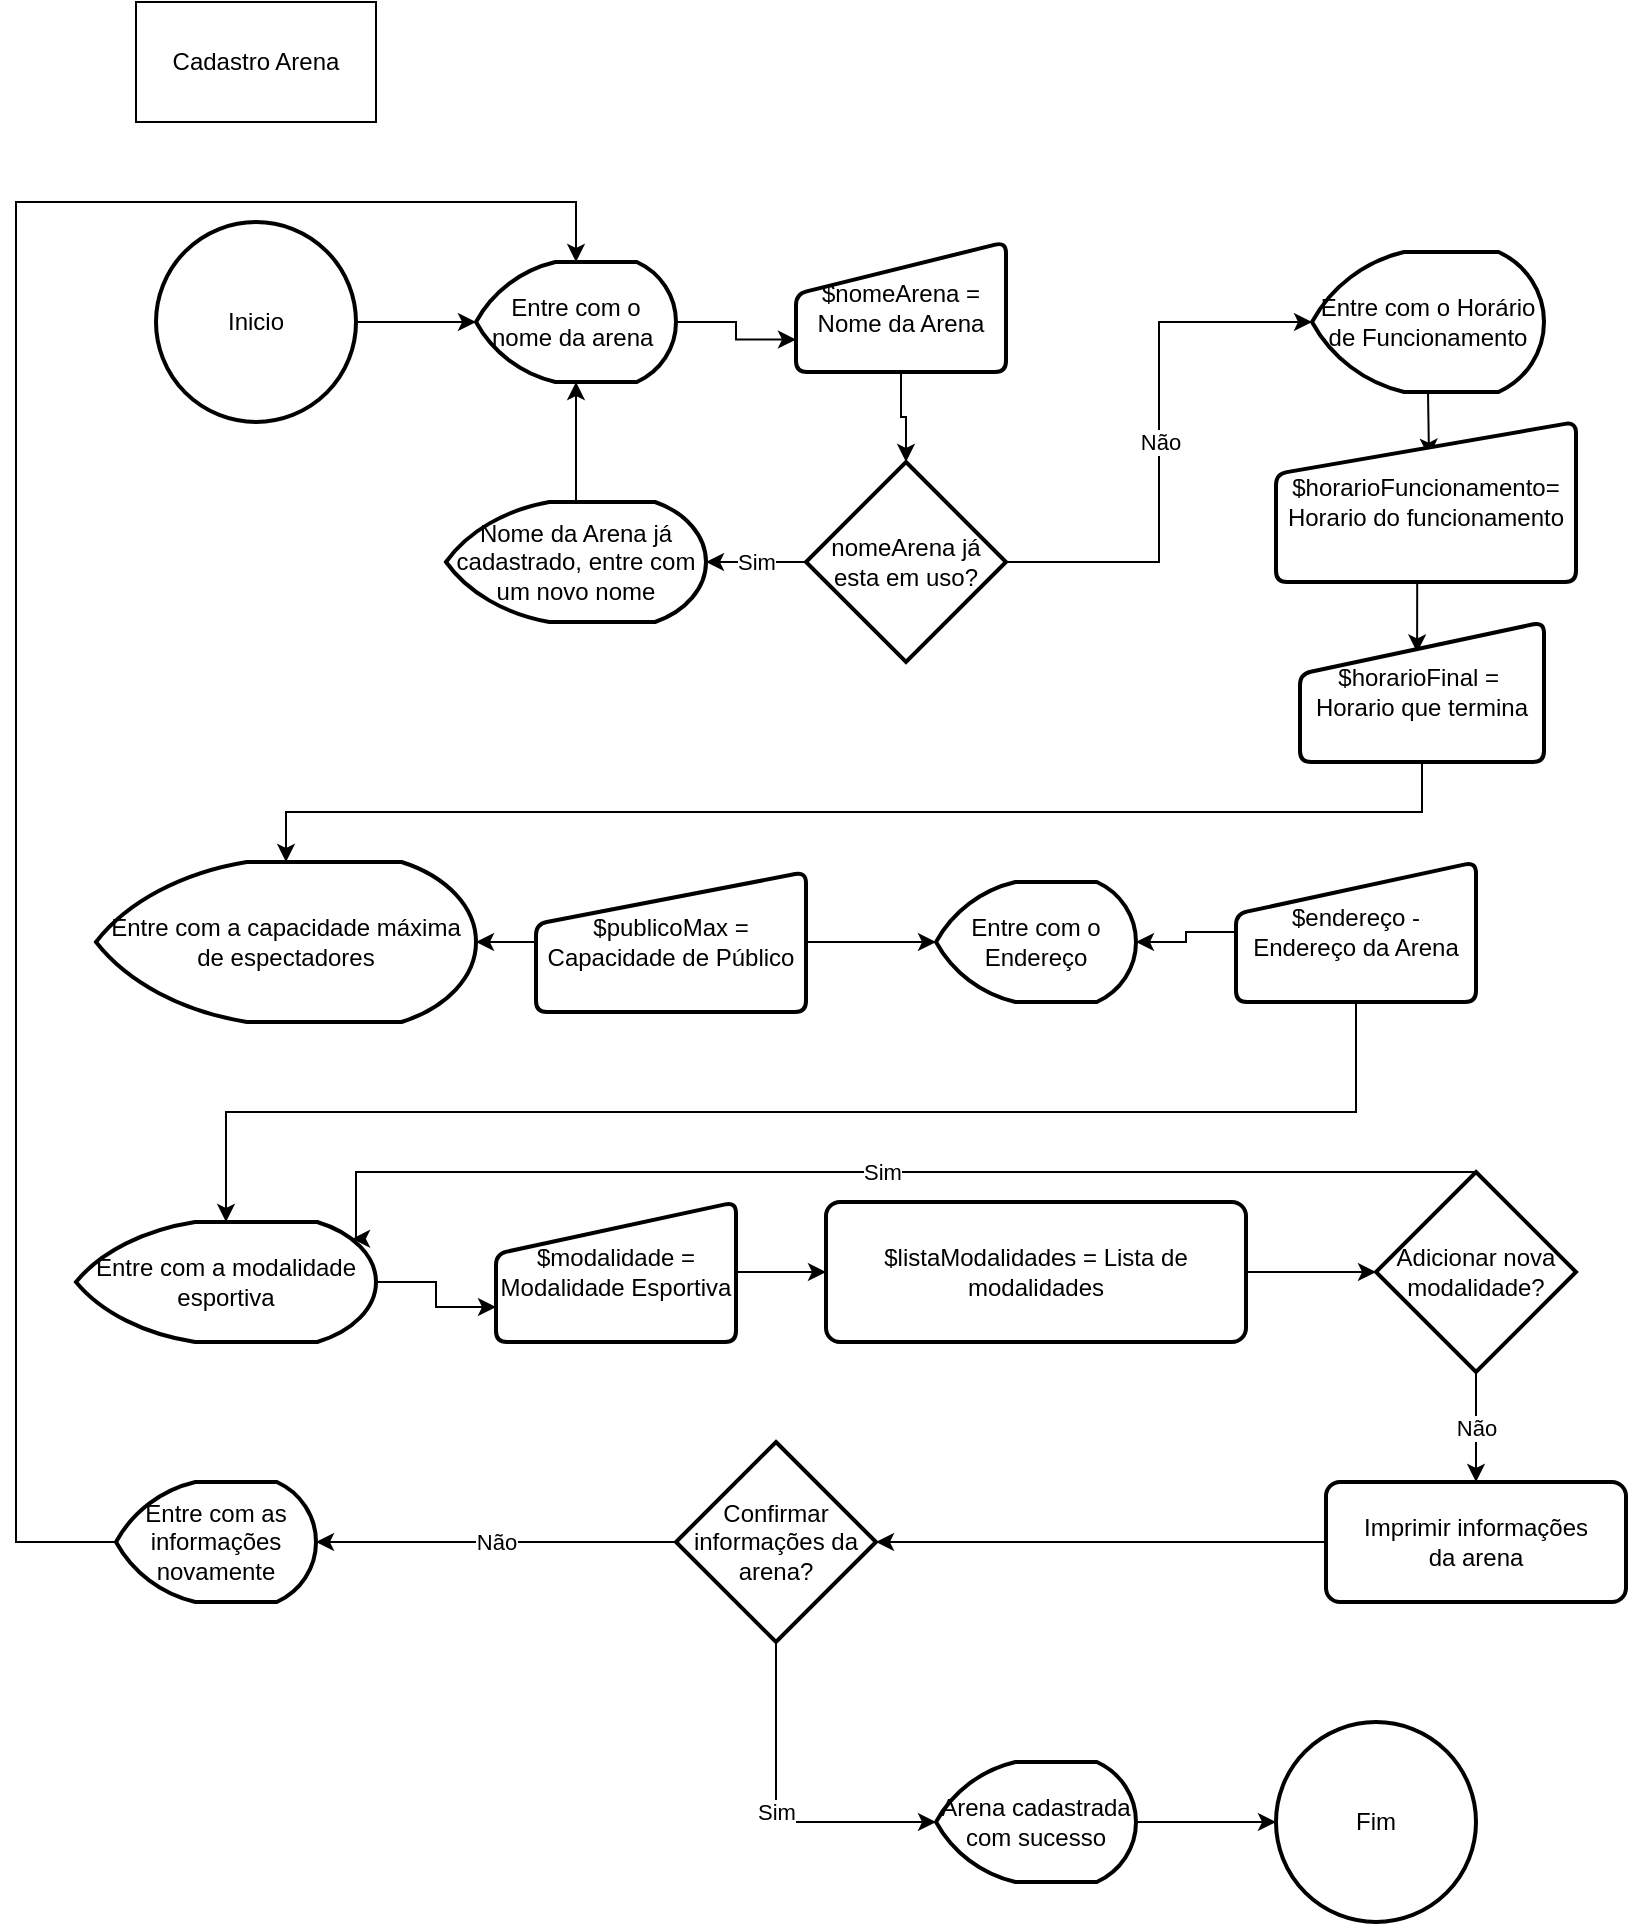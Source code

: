 <mxfile version="15.1.2" type="device"><diagram id="eWp8tuy4EXJuhjeVzsrw" name="Page-1"><mxGraphModel dx="2009" dy="1933" grid="1" gridSize="10" guides="1" tooltips="1" connect="1" arrows="1" fold="1" page="1" pageScale="1" pageWidth="827" pageHeight="1169" math="0" shadow="0"><root><mxCell id="0"/><mxCell id="1" parent="0"/><mxCell id="XS5BLIAlzN0cpVAt3MRd-1" value="Cadastro Arena" style="rounded=0;whiteSpace=wrap;html=1;" vertex="1" parent="1"><mxGeometry x="-160" y="-1110" width="120" height="60" as="geometry"/></mxCell><mxCell id="XS5BLIAlzN0cpVAt3MRd-4" style="edgeStyle=orthogonalEdgeStyle;rounded=0;orthogonalLoop=1;jettySize=auto;html=1;exitX=1;exitY=0.5;exitDx=0;exitDy=0;exitPerimeter=0;entryX=0;entryY=0.5;entryDx=0;entryDy=0;entryPerimeter=0;" edge="1" parent="1" source="XS5BLIAlzN0cpVAt3MRd-2" target="XS5BLIAlzN0cpVAt3MRd-3"><mxGeometry relative="1" as="geometry"/></mxCell><mxCell id="XS5BLIAlzN0cpVAt3MRd-2" value="Inicio" style="strokeWidth=2;html=1;shape=mxgraph.flowchart.start_2;whiteSpace=wrap;" vertex="1" parent="1"><mxGeometry x="-150" y="-1000" width="100" height="100" as="geometry"/></mxCell><mxCell id="XS5BLIAlzN0cpVAt3MRd-5" style="edgeStyle=orthogonalEdgeStyle;rounded=0;orthogonalLoop=1;jettySize=auto;html=1;exitX=1;exitY=0.5;exitDx=0;exitDy=0;exitPerimeter=0;entryX=0;entryY=0.75;entryDx=0;entryDy=0;" edge="1" parent="1" source="XS5BLIAlzN0cpVAt3MRd-3" target="XS5BLIAlzN0cpVAt3MRd-57"><mxGeometry relative="1" as="geometry"><mxPoint x="167.25" y="-950" as="targetPoint"/></mxGeometry></mxCell><mxCell id="XS5BLIAlzN0cpVAt3MRd-3" value="Entre com o nome da arena&amp;nbsp;" style="strokeWidth=2;html=1;shape=mxgraph.flowchart.display;whiteSpace=wrap;" vertex="1" parent="1"><mxGeometry x="10" y="-980" width="100" height="60" as="geometry"/></mxCell><mxCell id="XS5BLIAlzN0cpVAt3MRd-7" style="edgeStyle=orthogonalEdgeStyle;rounded=0;orthogonalLoop=1;jettySize=auto;html=1;exitX=0.5;exitY=1;exitDx=0;exitDy=0;entryX=0.5;entryY=0;entryDx=0;entryDy=0;entryPerimeter=0;" edge="1" parent="1" source="XS5BLIAlzN0cpVAt3MRd-57" target="XS5BLIAlzN0cpVAt3MRd-8"><mxGeometry relative="1" as="geometry"><mxPoint x="225" y="-880" as="targetPoint"/><mxPoint x="225" y="-920" as="sourcePoint"/></mxGeometry></mxCell><mxCell id="XS5BLIAlzN0cpVAt3MRd-9" value="Sim" style="edgeStyle=orthogonalEdgeStyle;rounded=0;orthogonalLoop=1;jettySize=auto;html=1;exitX=0;exitY=0.5;exitDx=0;exitDy=0;exitPerimeter=0;entryX=1;entryY=0.5;entryDx=0;entryDy=0;entryPerimeter=0;" edge="1" parent="1" source="XS5BLIAlzN0cpVAt3MRd-8" target="XS5BLIAlzN0cpVAt3MRd-10"><mxGeometry relative="1" as="geometry"><mxPoint x="70" y="-830" as="targetPoint"/></mxGeometry></mxCell><mxCell id="XS5BLIAlzN0cpVAt3MRd-12" value="Não" style="edgeStyle=orthogonalEdgeStyle;rounded=0;orthogonalLoop=1;jettySize=auto;html=1;exitX=1;exitY=0.5;exitDx=0;exitDy=0;exitPerimeter=0;entryX=0;entryY=0.5;entryDx=0;entryDy=0;entryPerimeter=0;" edge="1" parent="1" source="XS5BLIAlzN0cpVAt3MRd-8" target="XS5BLIAlzN0cpVAt3MRd-13"><mxGeometry relative="1" as="geometry"><mxPoint x="350" y="-830" as="targetPoint"/></mxGeometry></mxCell><mxCell id="XS5BLIAlzN0cpVAt3MRd-8" value="nomeArena já esta em uso?" style="strokeWidth=2;html=1;shape=mxgraph.flowchart.decision;whiteSpace=wrap;" vertex="1" parent="1"><mxGeometry x="175" y="-880" width="100" height="100" as="geometry"/></mxCell><mxCell id="XS5BLIAlzN0cpVAt3MRd-11" style="edgeStyle=orthogonalEdgeStyle;rounded=0;orthogonalLoop=1;jettySize=auto;html=1;exitX=0.5;exitY=0;exitDx=0;exitDy=0;exitPerimeter=0;entryX=0.5;entryY=1;entryDx=0;entryDy=0;entryPerimeter=0;" edge="1" parent="1" source="XS5BLIAlzN0cpVAt3MRd-10" target="XS5BLIAlzN0cpVAt3MRd-3"><mxGeometry relative="1" as="geometry"/></mxCell><mxCell id="XS5BLIAlzN0cpVAt3MRd-10" value="Nome da Arena já cadastrado, entre com um novo nome" style="strokeWidth=2;html=1;shape=mxgraph.flowchart.display;whiteSpace=wrap;" vertex="1" parent="1"><mxGeometry x="-5" y="-860" width="130" height="60" as="geometry"/></mxCell><mxCell id="XS5BLIAlzN0cpVAt3MRd-14" style="edgeStyle=orthogonalEdgeStyle;rounded=0;orthogonalLoop=1;jettySize=auto;html=1;exitX=0.5;exitY=1;exitDx=0;exitDy=0;exitPerimeter=0;entryX=0.51;entryY=0.217;entryDx=0;entryDy=0;entryPerimeter=0;" edge="1" parent="1" source="XS5BLIAlzN0cpVAt3MRd-13" target="XS5BLIAlzN0cpVAt3MRd-15"><mxGeometry relative="1" as="geometry"><mxPoint x="472" y="-880" as="targetPoint"/></mxGeometry></mxCell><mxCell id="XS5BLIAlzN0cpVAt3MRd-13" value="Entre com o Horário de Funcionamento" style="strokeWidth=2;html=1;shape=mxgraph.flowchart.display;whiteSpace=wrap;" vertex="1" parent="1"><mxGeometry x="428" y="-985" width="116" height="70" as="geometry"/></mxCell><mxCell id="XS5BLIAlzN0cpVAt3MRd-16" style="edgeStyle=orthogonalEdgeStyle;rounded=0;orthogonalLoop=1;jettySize=auto;html=1;exitX=0.5;exitY=1;exitDx=0;exitDy=0;entryX=0.48;entryY=0.217;entryDx=0;entryDy=0;entryPerimeter=0;" edge="1" parent="1" source="XS5BLIAlzN0cpVAt3MRd-15" target="XS5BLIAlzN0cpVAt3MRd-17"><mxGeometry relative="1" as="geometry"><mxPoint x="472" y="-760" as="targetPoint"/></mxGeometry></mxCell><mxCell id="XS5BLIAlzN0cpVAt3MRd-15" value="$horarioFuncionamento=&lt;br&gt;Horario do funcionamento" style="html=1;strokeWidth=2;shape=manualInput;whiteSpace=wrap;rounded=1;size=26;arcSize=11;" vertex="1" parent="1"><mxGeometry x="410" y="-900" width="150" height="80" as="geometry"/></mxCell><mxCell id="XS5BLIAlzN0cpVAt3MRd-18" style="edgeStyle=orthogonalEdgeStyle;rounded=0;orthogonalLoop=1;jettySize=auto;html=1;exitX=0.5;exitY=1;exitDx=0;exitDy=0;entryX=0.5;entryY=0;entryDx=0;entryDy=0;entryPerimeter=0;" edge="1" parent="1" source="XS5BLIAlzN0cpVAt3MRd-17" target="XS5BLIAlzN0cpVAt3MRd-19"><mxGeometry relative="1" as="geometry"><mxPoint x="472" y="-680" as="targetPoint"/></mxGeometry></mxCell><mxCell id="XS5BLIAlzN0cpVAt3MRd-17" value="$horarioFinal =&amp;nbsp;&lt;br&gt;Horario que termina" style="html=1;strokeWidth=2;shape=manualInput;whiteSpace=wrap;rounded=1;size=26;arcSize=11;" vertex="1" parent="1"><mxGeometry x="422" y="-800" width="122" height="70" as="geometry"/></mxCell><mxCell id="XS5BLIAlzN0cpVAt3MRd-19" value="Entre com a capacidade máxima de espectadores" style="strokeWidth=2;html=1;shape=mxgraph.flowchart.display;whiteSpace=wrap;" vertex="1" parent="1"><mxGeometry x="-180" y="-680" width="190" height="80" as="geometry"/></mxCell><mxCell id="XS5BLIAlzN0cpVAt3MRd-23" style="edgeStyle=orthogonalEdgeStyle;rounded=0;orthogonalLoop=1;jettySize=auto;html=1;entryX=1;entryY=0.5;entryDx=0;entryDy=0;entryPerimeter=0;" edge="1" parent="1" source="XS5BLIAlzN0cpVAt3MRd-22" target="XS5BLIAlzN0cpVAt3MRd-19"><mxGeometry relative="1" as="geometry"/></mxCell><mxCell id="XS5BLIAlzN0cpVAt3MRd-24" style="edgeStyle=orthogonalEdgeStyle;rounded=0;orthogonalLoop=1;jettySize=auto;html=1;exitX=1;exitY=0.5;exitDx=0;exitDy=0;entryX=0;entryY=0.5;entryDx=0;entryDy=0;entryPerimeter=0;" edge="1" parent="1" source="XS5BLIAlzN0cpVAt3MRd-22" target="XS5BLIAlzN0cpVAt3MRd-25"><mxGeometry relative="1" as="geometry"><mxPoint x="220" y="-640" as="targetPoint"/></mxGeometry></mxCell><mxCell id="XS5BLIAlzN0cpVAt3MRd-22" value="$publicoMax = Capacidade de Público" style="html=1;strokeWidth=2;shape=manualInput;whiteSpace=wrap;rounded=1;size=26;arcSize=11;" vertex="1" parent="1"><mxGeometry x="40" y="-675" width="135" height="70" as="geometry"/></mxCell><mxCell id="XS5BLIAlzN0cpVAt3MRd-25" value="Entre com o Endereço" style="strokeWidth=2;html=1;shape=mxgraph.flowchart.display;whiteSpace=wrap;" vertex="1" parent="1"><mxGeometry x="240" y="-670" width="100" height="60" as="geometry"/></mxCell><mxCell id="XS5BLIAlzN0cpVAt3MRd-28" style="edgeStyle=orthogonalEdgeStyle;rounded=0;orthogonalLoop=1;jettySize=auto;html=1;exitX=0;exitY=0.5;exitDx=0;exitDy=0;entryX=1;entryY=0.5;entryDx=0;entryDy=0;entryPerimeter=0;" edge="1" parent="1" source="XS5BLIAlzN0cpVAt3MRd-27" target="XS5BLIAlzN0cpVAt3MRd-25"><mxGeometry relative="1" as="geometry"/></mxCell><mxCell id="XS5BLIAlzN0cpVAt3MRd-39" style="edgeStyle=orthogonalEdgeStyle;rounded=0;orthogonalLoop=1;jettySize=auto;html=1;exitX=0.5;exitY=1;exitDx=0;exitDy=0;entryX=0.5;entryY=0;entryDx=0;entryDy=0;entryPerimeter=0;" edge="1" parent="1" source="XS5BLIAlzN0cpVAt3MRd-27" target="XS5BLIAlzN0cpVAt3MRd-29"><mxGeometry relative="1" as="geometry"/></mxCell><mxCell id="XS5BLIAlzN0cpVAt3MRd-27" value="$endereço - Endereço da Arena" style="html=1;strokeWidth=2;shape=manualInput;whiteSpace=wrap;rounded=1;size=26;arcSize=11;" vertex="1" parent="1"><mxGeometry x="390" y="-680" width="120" height="70" as="geometry"/></mxCell><mxCell id="XS5BLIAlzN0cpVAt3MRd-41" style="edgeStyle=orthogonalEdgeStyle;rounded=0;orthogonalLoop=1;jettySize=auto;html=1;exitX=1;exitY=0.5;exitDx=0;exitDy=0;exitPerimeter=0;entryX=0;entryY=0.75;entryDx=0;entryDy=0;" edge="1" parent="1" source="XS5BLIAlzN0cpVAt3MRd-29" target="XS5BLIAlzN0cpVAt3MRd-34"><mxGeometry relative="1" as="geometry"/></mxCell><mxCell id="XS5BLIAlzN0cpVAt3MRd-29" value="Entre com a modalidade esportiva" style="strokeWidth=2;html=1;shape=mxgraph.flowchart.display;whiteSpace=wrap;" vertex="1" parent="1"><mxGeometry x="-190" y="-500" width="150" height="60" as="geometry"/></mxCell><mxCell id="XS5BLIAlzN0cpVAt3MRd-35" style="edgeStyle=orthogonalEdgeStyle;rounded=0;orthogonalLoop=1;jettySize=auto;html=1;exitX=1;exitY=0.5;exitDx=0;exitDy=0;entryX=0;entryY=0.5;entryDx=0;entryDy=0;" edge="1" parent="1" source="XS5BLIAlzN0cpVAt3MRd-34" target="XS5BLIAlzN0cpVAt3MRd-36"><mxGeometry relative="1" as="geometry"><mxPoint x="40" y="-445" as="targetPoint"/></mxGeometry></mxCell><mxCell id="XS5BLIAlzN0cpVAt3MRd-34" value="$modalidade = Modalidade Esportiva" style="html=1;strokeWidth=2;shape=manualInput;whiteSpace=wrap;rounded=1;size=26;arcSize=11;" vertex="1" parent="1"><mxGeometry x="20" y="-510" width="120" height="70" as="geometry"/></mxCell><mxCell id="XS5BLIAlzN0cpVAt3MRd-42" style="edgeStyle=orthogonalEdgeStyle;rounded=0;orthogonalLoop=1;jettySize=auto;html=1;exitX=1;exitY=0.5;exitDx=0;exitDy=0;entryX=0;entryY=0.5;entryDx=0;entryDy=0;entryPerimeter=0;" edge="1" parent="1" source="XS5BLIAlzN0cpVAt3MRd-36" target="XS5BLIAlzN0cpVAt3MRd-43"><mxGeometry relative="1" as="geometry"><mxPoint x="450" y="-475" as="targetPoint"/></mxGeometry></mxCell><mxCell id="XS5BLIAlzN0cpVAt3MRd-36" value="$listaModalidades = Lista de modalidades" style="rounded=1;whiteSpace=wrap;html=1;absoluteArcSize=1;arcSize=14;strokeWidth=2;" vertex="1" parent="1"><mxGeometry x="185" y="-510" width="210" height="70" as="geometry"/></mxCell><mxCell id="XS5BLIAlzN0cpVAt3MRd-44" value="Sim" style="edgeStyle=orthogonalEdgeStyle;rounded=0;orthogonalLoop=1;jettySize=auto;html=1;exitX=0.5;exitY=0;exitDx=0;exitDy=0;exitPerimeter=0;entryX=0.92;entryY=0.14;entryDx=0;entryDy=0;entryPerimeter=0;" edge="1" parent="1" source="XS5BLIAlzN0cpVAt3MRd-43" target="XS5BLIAlzN0cpVAt3MRd-29"><mxGeometry relative="1" as="geometry"><Array as="points"><mxPoint x="-50" y="-525"/></Array></mxGeometry></mxCell><mxCell id="XS5BLIAlzN0cpVAt3MRd-47" value="Não" style="edgeStyle=orthogonalEdgeStyle;rounded=0;orthogonalLoop=1;jettySize=auto;html=1;exitX=0.5;exitY=1;exitDx=0;exitDy=0;exitPerimeter=0;entryX=0.5;entryY=0;entryDx=0;entryDy=0;" edge="1" parent="1" source="XS5BLIAlzN0cpVAt3MRd-43" target="XS5BLIAlzN0cpVAt3MRd-48"><mxGeometry relative="1" as="geometry"><mxPoint x="510" y="-360" as="targetPoint"/></mxGeometry></mxCell><mxCell id="XS5BLIAlzN0cpVAt3MRd-43" value="Adicionar nova modalidade?" style="strokeWidth=2;html=1;shape=mxgraph.flowchart.decision;whiteSpace=wrap;" vertex="1" parent="1"><mxGeometry x="460" y="-525" width="100" height="100" as="geometry"/></mxCell><mxCell id="XS5BLIAlzN0cpVAt3MRd-52" style="edgeStyle=orthogonalEdgeStyle;rounded=0;orthogonalLoop=1;jettySize=auto;html=1;exitX=1;exitY=0.5;exitDx=0;exitDy=0;exitPerimeter=0;" edge="1" parent="1" source="XS5BLIAlzN0cpVAt3MRd-46" target="XS5BLIAlzN0cpVAt3MRd-53"><mxGeometry relative="1" as="geometry"><mxPoint x="390" y="-200" as="targetPoint"/></mxGeometry></mxCell><mxCell id="XS5BLIAlzN0cpVAt3MRd-46" value="Arena cadastrada&lt;br&gt;com sucesso" style="strokeWidth=2;html=1;shape=mxgraph.flowchart.display;whiteSpace=wrap;" vertex="1" parent="1"><mxGeometry x="240" y="-230" width="100" height="60" as="geometry"/></mxCell><mxCell id="XS5BLIAlzN0cpVAt3MRd-50" style="edgeStyle=orthogonalEdgeStyle;rounded=0;orthogonalLoop=1;jettySize=auto;html=1;entryX=1;entryY=0.5;entryDx=0;entryDy=0;entryPerimeter=0;" edge="1" parent="1" source="XS5BLIAlzN0cpVAt3MRd-48" target="XS5BLIAlzN0cpVAt3MRd-49"><mxGeometry relative="1" as="geometry"/></mxCell><mxCell id="XS5BLIAlzN0cpVAt3MRd-48" value="Imprimir informações&lt;br&gt;da arena" style="rounded=1;whiteSpace=wrap;html=1;absoluteArcSize=1;arcSize=14;strokeWidth=2;" vertex="1" parent="1"><mxGeometry x="435" y="-370" width="150" height="60" as="geometry"/></mxCell><mxCell id="XS5BLIAlzN0cpVAt3MRd-51" value="Sim" style="edgeStyle=orthogonalEdgeStyle;rounded=0;orthogonalLoop=1;jettySize=auto;html=1;exitX=0.5;exitY=1;exitDx=0;exitDy=0;exitPerimeter=0;entryX=0;entryY=0.5;entryDx=0;entryDy=0;entryPerimeter=0;" edge="1" parent="1" source="XS5BLIAlzN0cpVAt3MRd-49" target="XS5BLIAlzN0cpVAt3MRd-46"><mxGeometry relative="1" as="geometry"><mxPoint x="160" y="-220" as="targetPoint"/></mxGeometry></mxCell><mxCell id="XS5BLIAlzN0cpVAt3MRd-54" value="Não" style="edgeStyle=orthogonalEdgeStyle;rounded=0;orthogonalLoop=1;jettySize=auto;html=1;exitX=0;exitY=0.5;exitDx=0;exitDy=0;exitPerimeter=0;" edge="1" parent="1" source="XS5BLIAlzN0cpVAt3MRd-49" target="XS5BLIAlzN0cpVAt3MRd-55"><mxGeometry relative="1" as="geometry"><mxPoint x="20" y="-340" as="targetPoint"/></mxGeometry></mxCell><mxCell id="XS5BLIAlzN0cpVAt3MRd-49" value="Confirmar informações da arena?" style="strokeWidth=2;html=1;shape=mxgraph.flowchart.decision;whiteSpace=wrap;" vertex="1" parent="1"><mxGeometry x="110" y="-390" width="100" height="100" as="geometry"/></mxCell><mxCell id="XS5BLIAlzN0cpVAt3MRd-53" value="Fim" style="strokeWidth=2;html=1;shape=mxgraph.flowchart.start_2;whiteSpace=wrap;" vertex="1" parent="1"><mxGeometry x="410" y="-250" width="100" height="100" as="geometry"/></mxCell><mxCell id="XS5BLIAlzN0cpVAt3MRd-56" style="edgeStyle=orthogonalEdgeStyle;rounded=0;orthogonalLoop=1;jettySize=auto;html=1;exitX=0;exitY=0.5;exitDx=0;exitDy=0;exitPerimeter=0;entryX=0.5;entryY=0;entryDx=0;entryDy=0;entryPerimeter=0;" edge="1" parent="1" source="XS5BLIAlzN0cpVAt3MRd-55" target="XS5BLIAlzN0cpVAt3MRd-3"><mxGeometry relative="1" as="geometry"><mxPoint x="-190" y="-950" as="targetPoint"/><Array as="points"><mxPoint x="-220" y="-340"/><mxPoint x="-220" y="-1010"/><mxPoint x="60" y="-1010"/></Array></mxGeometry></mxCell><mxCell id="XS5BLIAlzN0cpVAt3MRd-55" value="Entre com as informações novamente" style="strokeWidth=2;html=1;shape=mxgraph.flowchart.display;whiteSpace=wrap;" vertex="1" parent="1"><mxGeometry x="-170" y="-370" width="100" height="60" as="geometry"/></mxCell><mxCell id="XS5BLIAlzN0cpVAt3MRd-57" value="$nomeArena = Nome da Arena" style="html=1;strokeWidth=2;shape=manualInput;whiteSpace=wrap;rounded=1;size=26;arcSize=11;" vertex="1" parent="1"><mxGeometry x="170" y="-990" width="105" height="65" as="geometry"/></mxCell></root></mxGraphModel></diagram></mxfile>